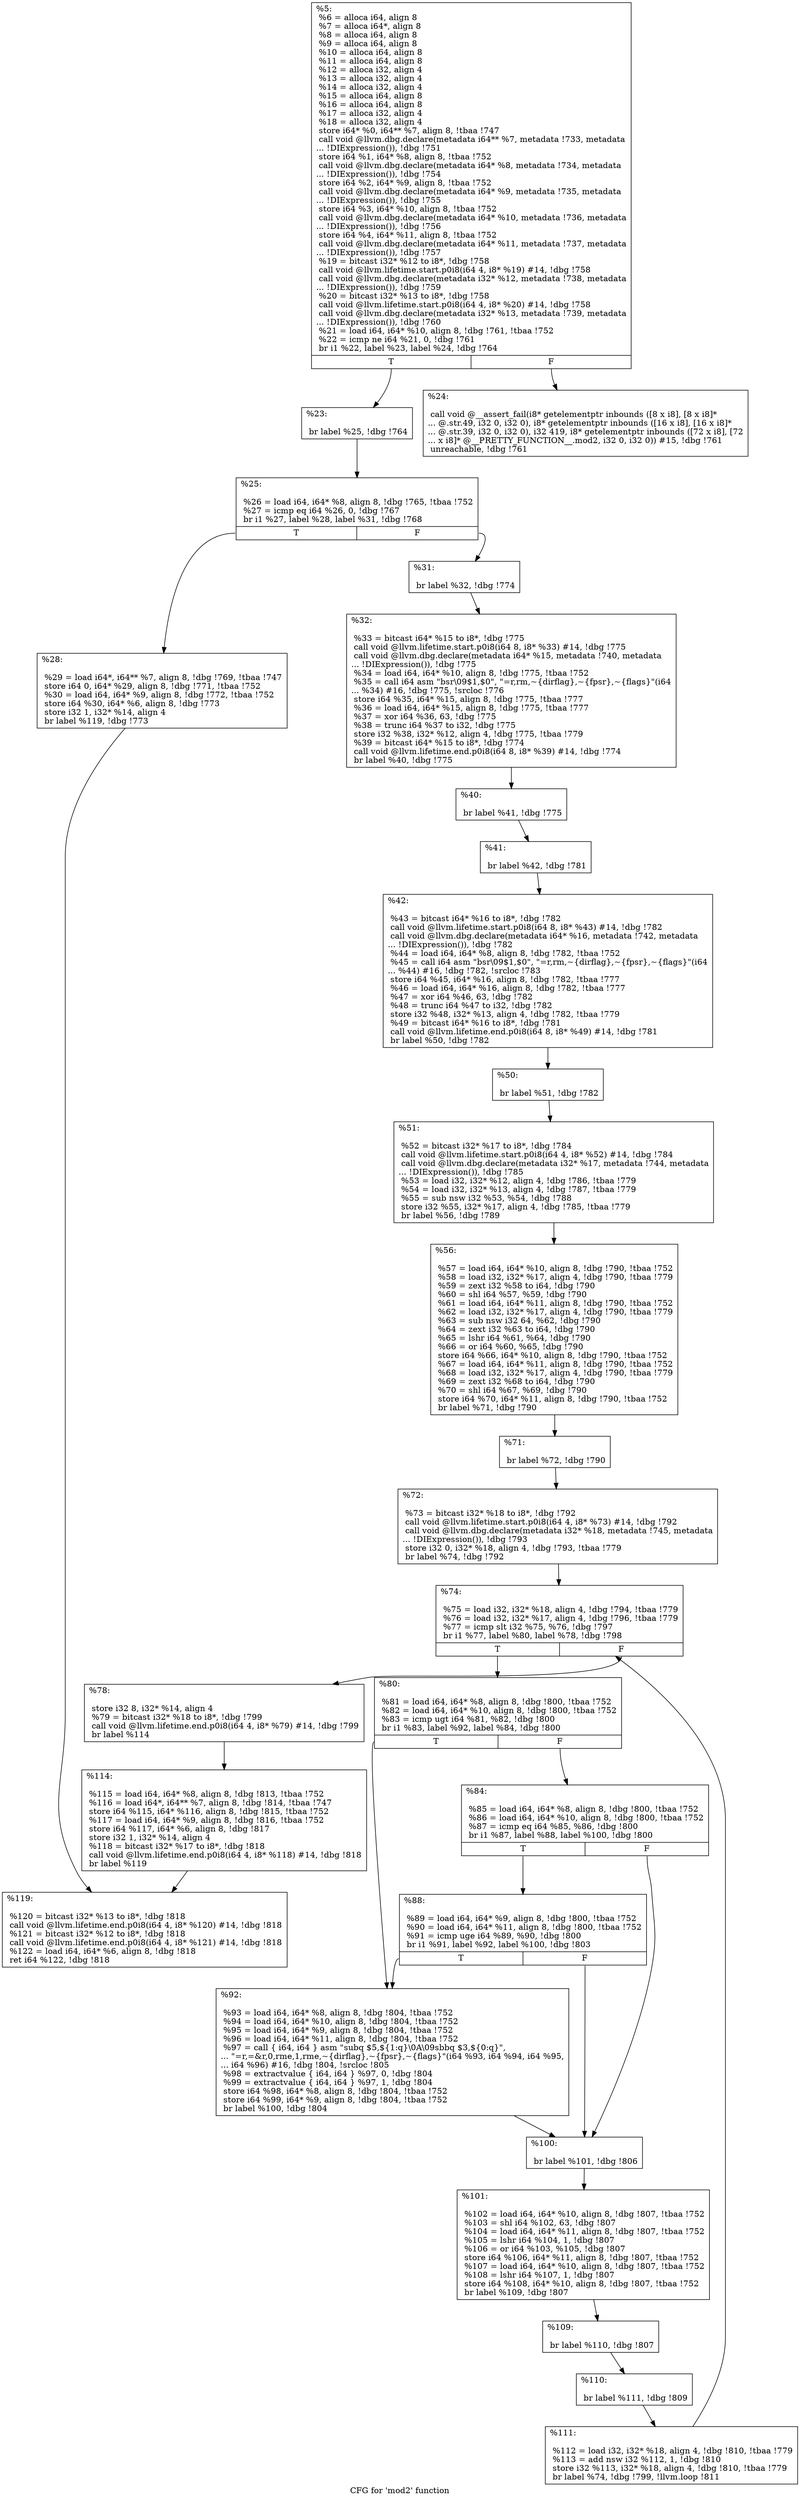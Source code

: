 digraph "CFG for 'mod2' function" {
	label="CFG for 'mod2' function";

	Node0x1761430 [shape=record,label="{%5:\l  %6 = alloca i64, align 8\l  %7 = alloca i64*, align 8\l  %8 = alloca i64, align 8\l  %9 = alloca i64, align 8\l  %10 = alloca i64, align 8\l  %11 = alloca i64, align 8\l  %12 = alloca i32, align 4\l  %13 = alloca i32, align 4\l  %14 = alloca i32, align 4\l  %15 = alloca i64, align 8\l  %16 = alloca i64, align 8\l  %17 = alloca i32, align 4\l  %18 = alloca i32, align 4\l  store i64* %0, i64** %7, align 8, !tbaa !747\l  call void @llvm.dbg.declare(metadata i64** %7, metadata !733, metadata\l... !DIExpression()), !dbg !751\l  store i64 %1, i64* %8, align 8, !tbaa !752\l  call void @llvm.dbg.declare(metadata i64* %8, metadata !734, metadata\l... !DIExpression()), !dbg !754\l  store i64 %2, i64* %9, align 8, !tbaa !752\l  call void @llvm.dbg.declare(metadata i64* %9, metadata !735, metadata\l... !DIExpression()), !dbg !755\l  store i64 %3, i64* %10, align 8, !tbaa !752\l  call void @llvm.dbg.declare(metadata i64* %10, metadata !736, metadata\l... !DIExpression()), !dbg !756\l  store i64 %4, i64* %11, align 8, !tbaa !752\l  call void @llvm.dbg.declare(metadata i64* %11, metadata !737, metadata\l... !DIExpression()), !dbg !757\l  %19 = bitcast i32* %12 to i8*, !dbg !758\l  call void @llvm.lifetime.start.p0i8(i64 4, i8* %19) #14, !dbg !758\l  call void @llvm.dbg.declare(metadata i32* %12, metadata !738, metadata\l... !DIExpression()), !dbg !759\l  %20 = bitcast i32* %13 to i8*, !dbg !758\l  call void @llvm.lifetime.start.p0i8(i64 4, i8* %20) #14, !dbg !758\l  call void @llvm.dbg.declare(metadata i32* %13, metadata !739, metadata\l... !DIExpression()), !dbg !760\l  %21 = load i64, i64* %10, align 8, !dbg !761, !tbaa !752\l  %22 = icmp ne i64 %21, 0, !dbg !761\l  br i1 %22, label %23, label %24, !dbg !764\l|{<s0>T|<s1>F}}"];
	Node0x1761430:s0 -> Node0x17679b0;
	Node0x1761430:s1 -> Node0x1767a00;
	Node0x17679b0 [shape=record,label="{%23:\l\l  br label %25, !dbg !764\l}"];
	Node0x17679b0 -> Node0x1767a50;
	Node0x1767a00 [shape=record,label="{%24:\l\l  call void @__assert_fail(i8* getelementptr inbounds ([8 x i8], [8 x i8]*\l... @.str.49, i32 0, i32 0), i8* getelementptr inbounds ([16 x i8], [16 x i8]*\l... @.str.39, i32 0, i32 0), i32 419, i8* getelementptr inbounds ([72 x i8], [72\l... x i8]* @__PRETTY_FUNCTION__.mod2, i32 0, i32 0)) #15, !dbg !761\l  unreachable, !dbg !761\l}"];
	Node0x1767a50 [shape=record,label="{%25:\l\l  %26 = load i64, i64* %8, align 8, !dbg !765, !tbaa !752\l  %27 = icmp eq i64 %26, 0, !dbg !767\l  br i1 %27, label %28, label %31, !dbg !768\l|{<s0>T|<s1>F}}"];
	Node0x1767a50:s0 -> Node0x1767aa0;
	Node0x1767a50:s1 -> Node0x1767af0;
	Node0x1767aa0 [shape=record,label="{%28:\l\l  %29 = load i64*, i64** %7, align 8, !dbg !769, !tbaa !747\l  store i64 0, i64* %29, align 8, !dbg !771, !tbaa !752\l  %30 = load i64, i64* %9, align 8, !dbg !772, !tbaa !752\l  store i64 %30, i64* %6, align 8, !dbg !773\l  store i32 1, i32* %14, align 4\l  br label %119, !dbg !773\l}"];
	Node0x1767aa0 -> Node0x17681d0;
	Node0x1767af0 [shape=record,label="{%31:\l\l  br label %32, !dbg !774\l}"];
	Node0x1767af0 -> Node0x1767b40;
	Node0x1767b40 [shape=record,label="{%32:\l\l  %33 = bitcast i64* %15 to i8*, !dbg !775\l  call void @llvm.lifetime.start.p0i8(i64 8, i8* %33) #14, !dbg !775\l  call void @llvm.dbg.declare(metadata i64* %15, metadata !740, metadata\l... !DIExpression()), !dbg !775\l  %34 = load i64, i64* %10, align 8, !dbg !775, !tbaa !752\l  %35 = call i64 asm \"bsr\\09$1,$0\", \"=r,rm,~\{dirflag\},~\{fpsr\},~\{flags\}\"(i64\l... %34) #16, !dbg !775, !srcloc !776\l  store i64 %35, i64* %15, align 8, !dbg !775, !tbaa !777\l  %36 = load i64, i64* %15, align 8, !dbg !775, !tbaa !777\l  %37 = xor i64 %36, 63, !dbg !775\l  %38 = trunc i64 %37 to i32, !dbg !775\l  store i32 %38, i32* %12, align 4, !dbg !775, !tbaa !779\l  %39 = bitcast i64* %15 to i8*, !dbg !774\l  call void @llvm.lifetime.end.p0i8(i64 8, i8* %39) #14, !dbg !774\l  br label %40, !dbg !775\l}"];
	Node0x1767b40 -> Node0x1767b90;
	Node0x1767b90 [shape=record,label="{%40:\l\l  br label %41, !dbg !775\l}"];
	Node0x1767b90 -> Node0x1767be0;
	Node0x1767be0 [shape=record,label="{%41:\l\l  br label %42, !dbg !781\l}"];
	Node0x1767be0 -> Node0x1767c30;
	Node0x1767c30 [shape=record,label="{%42:\l\l  %43 = bitcast i64* %16 to i8*, !dbg !782\l  call void @llvm.lifetime.start.p0i8(i64 8, i8* %43) #14, !dbg !782\l  call void @llvm.dbg.declare(metadata i64* %16, metadata !742, metadata\l... !DIExpression()), !dbg !782\l  %44 = load i64, i64* %8, align 8, !dbg !782, !tbaa !752\l  %45 = call i64 asm \"bsr\\09$1,$0\", \"=r,rm,~\{dirflag\},~\{fpsr\},~\{flags\}\"(i64\l... %44) #16, !dbg !782, !srcloc !783\l  store i64 %45, i64* %16, align 8, !dbg !782, !tbaa !777\l  %46 = load i64, i64* %16, align 8, !dbg !782, !tbaa !777\l  %47 = xor i64 %46, 63, !dbg !782\l  %48 = trunc i64 %47 to i32, !dbg !782\l  store i32 %48, i32* %13, align 4, !dbg !782, !tbaa !779\l  %49 = bitcast i64* %16 to i8*, !dbg !781\l  call void @llvm.lifetime.end.p0i8(i64 8, i8* %49) #14, !dbg !781\l  br label %50, !dbg !782\l}"];
	Node0x1767c30 -> Node0x1767c80;
	Node0x1767c80 [shape=record,label="{%50:\l\l  br label %51, !dbg !782\l}"];
	Node0x1767c80 -> Node0x1767cd0;
	Node0x1767cd0 [shape=record,label="{%51:\l\l  %52 = bitcast i32* %17 to i8*, !dbg !784\l  call void @llvm.lifetime.start.p0i8(i64 4, i8* %52) #14, !dbg !784\l  call void @llvm.dbg.declare(metadata i32* %17, metadata !744, metadata\l... !DIExpression()), !dbg !785\l  %53 = load i32, i32* %12, align 4, !dbg !786, !tbaa !779\l  %54 = load i32, i32* %13, align 4, !dbg !787, !tbaa !779\l  %55 = sub nsw i32 %53, %54, !dbg !788\l  store i32 %55, i32* %17, align 4, !dbg !785, !tbaa !779\l  br label %56, !dbg !789\l}"];
	Node0x1767cd0 -> Node0x1767d20;
	Node0x1767d20 [shape=record,label="{%56:\l\l  %57 = load i64, i64* %10, align 8, !dbg !790, !tbaa !752\l  %58 = load i32, i32* %17, align 4, !dbg !790, !tbaa !779\l  %59 = zext i32 %58 to i64, !dbg !790\l  %60 = shl i64 %57, %59, !dbg !790\l  %61 = load i64, i64* %11, align 8, !dbg !790, !tbaa !752\l  %62 = load i32, i32* %17, align 4, !dbg !790, !tbaa !779\l  %63 = sub nsw i32 64, %62, !dbg !790\l  %64 = zext i32 %63 to i64, !dbg !790\l  %65 = lshr i64 %61, %64, !dbg !790\l  %66 = or i64 %60, %65, !dbg !790\l  store i64 %66, i64* %10, align 8, !dbg !790, !tbaa !752\l  %67 = load i64, i64* %11, align 8, !dbg !790, !tbaa !752\l  %68 = load i32, i32* %17, align 4, !dbg !790, !tbaa !779\l  %69 = zext i32 %68 to i64, !dbg !790\l  %70 = shl i64 %67, %69, !dbg !790\l  store i64 %70, i64* %11, align 8, !dbg !790, !tbaa !752\l  br label %71, !dbg !790\l}"];
	Node0x1767d20 -> Node0x1767d70;
	Node0x1767d70 [shape=record,label="{%71:\l\l  br label %72, !dbg !790\l}"];
	Node0x1767d70 -> Node0x1767dc0;
	Node0x1767dc0 [shape=record,label="{%72:\l\l  %73 = bitcast i32* %18 to i8*, !dbg !792\l  call void @llvm.lifetime.start.p0i8(i64 4, i8* %73) #14, !dbg !792\l  call void @llvm.dbg.declare(metadata i32* %18, metadata !745, metadata\l... !DIExpression()), !dbg !793\l  store i32 0, i32* %18, align 4, !dbg !793, !tbaa !779\l  br label %74, !dbg !792\l}"];
	Node0x1767dc0 -> Node0x1767e10;
	Node0x1767e10 [shape=record,label="{%74:\l\l  %75 = load i32, i32* %18, align 4, !dbg !794, !tbaa !779\l  %76 = load i32, i32* %17, align 4, !dbg !796, !tbaa !779\l  %77 = icmp slt i32 %75, %76, !dbg !797\l  br i1 %77, label %80, label %78, !dbg !798\l|{<s0>T|<s1>F}}"];
	Node0x1767e10:s0 -> Node0x1767eb0;
	Node0x1767e10:s1 -> Node0x1767e60;
	Node0x1767e60 [shape=record,label="{%78:\l\l  store i32 8, i32* %14, align 4\l  %79 = bitcast i32* %18 to i8*, !dbg !799\l  call void @llvm.lifetime.end.p0i8(i64 4, i8* %79) #14, !dbg !799\l  br label %114\l}"];
	Node0x1767e60 -> Node0x1768180;
	Node0x1767eb0 [shape=record,label="{%80:\l\l  %81 = load i64, i64* %8, align 8, !dbg !800, !tbaa !752\l  %82 = load i64, i64* %10, align 8, !dbg !800, !tbaa !752\l  %83 = icmp ugt i64 %81, %82, !dbg !800\l  br i1 %83, label %92, label %84, !dbg !800\l|{<s0>T|<s1>F}}"];
	Node0x1767eb0:s0 -> Node0x1767fa0;
	Node0x1767eb0:s1 -> Node0x1767f00;
	Node0x1767f00 [shape=record,label="{%84:\l\l  %85 = load i64, i64* %8, align 8, !dbg !800, !tbaa !752\l  %86 = load i64, i64* %10, align 8, !dbg !800, !tbaa !752\l  %87 = icmp eq i64 %85, %86, !dbg !800\l  br i1 %87, label %88, label %100, !dbg !800\l|{<s0>T|<s1>F}}"];
	Node0x1767f00:s0 -> Node0x1767f50;
	Node0x1767f00:s1 -> Node0x1767ff0;
	Node0x1767f50 [shape=record,label="{%88:\l\l  %89 = load i64, i64* %9, align 8, !dbg !800, !tbaa !752\l  %90 = load i64, i64* %11, align 8, !dbg !800, !tbaa !752\l  %91 = icmp uge i64 %89, %90, !dbg !800\l  br i1 %91, label %92, label %100, !dbg !803\l|{<s0>T|<s1>F}}"];
	Node0x1767f50:s0 -> Node0x1767fa0;
	Node0x1767f50:s1 -> Node0x1767ff0;
	Node0x1767fa0 [shape=record,label="{%92:\l\l  %93 = load i64, i64* %8, align 8, !dbg !804, !tbaa !752\l  %94 = load i64, i64* %10, align 8, !dbg !804, !tbaa !752\l  %95 = load i64, i64* %9, align 8, !dbg !804, !tbaa !752\l  %96 = load i64, i64* %11, align 8, !dbg !804, !tbaa !752\l  %97 = call \{ i64, i64 \} asm \"subq $5,$\{1:q\}\\0A\\09sbbq $3,$\{0:q\}\",\l... \"=r,=&r,0,rme,1,rme,~\{dirflag\},~\{fpsr\},~\{flags\}\"(i64 %93, i64 %94, i64 %95,\l... i64 %96) #16, !dbg !804, !srcloc !805\l  %98 = extractvalue \{ i64, i64 \} %97, 0, !dbg !804\l  %99 = extractvalue \{ i64, i64 \} %97, 1, !dbg !804\l  store i64 %98, i64* %8, align 8, !dbg !804, !tbaa !752\l  store i64 %99, i64* %9, align 8, !dbg !804, !tbaa !752\l  br label %100, !dbg !804\l}"];
	Node0x1767fa0 -> Node0x1767ff0;
	Node0x1767ff0 [shape=record,label="{%100:\l\l  br label %101, !dbg !806\l}"];
	Node0x1767ff0 -> Node0x1768040;
	Node0x1768040 [shape=record,label="{%101:\l\l  %102 = load i64, i64* %10, align 8, !dbg !807, !tbaa !752\l  %103 = shl i64 %102, 63, !dbg !807\l  %104 = load i64, i64* %11, align 8, !dbg !807, !tbaa !752\l  %105 = lshr i64 %104, 1, !dbg !807\l  %106 = or i64 %103, %105, !dbg !807\l  store i64 %106, i64* %11, align 8, !dbg !807, !tbaa !752\l  %107 = load i64, i64* %10, align 8, !dbg !807, !tbaa !752\l  %108 = lshr i64 %107, 1, !dbg !807\l  store i64 %108, i64* %10, align 8, !dbg !807, !tbaa !752\l  br label %109, !dbg !807\l}"];
	Node0x1768040 -> Node0x1768090;
	Node0x1768090 [shape=record,label="{%109:\l\l  br label %110, !dbg !807\l}"];
	Node0x1768090 -> Node0x17680e0;
	Node0x17680e0 [shape=record,label="{%110:\l\l  br label %111, !dbg !809\l}"];
	Node0x17680e0 -> Node0x1768130;
	Node0x1768130 [shape=record,label="{%111:\l\l  %112 = load i32, i32* %18, align 4, !dbg !810, !tbaa !779\l  %113 = add nsw i32 %112, 1, !dbg !810\l  store i32 %113, i32* %18, align 4, !dbg !810, !tbaa !779\l  br label %74, !dbg !799, !llvm.loop !811\l}"];
	Node0x1768130 -> Node0x1767e10;
	Node0x1768180 [shape=record,label="{%114:\l\l  %115 = load i64, i64* %8, align 8, !dbg !813, !tbaa !752\l  %116 = load i64*, i64** %7, align 8, !dbg !814, !tbaa !747\l  store i64 %115, i64* %116, align 8, !dbg !815, !tbaa !752\l  %117 = load i64, i64* %9, align 8, !dbg !816, !tbaa !752\l  store i64 %117, i64* %6, align 8, !dbg !817\l  store i32 1, i32* %14, align 4\l  %118 = bitcast i32* %17 to i8*, !dbg !818\l  call void @llvm.lifetime.end.p0i8(i64 4, i8* %118) #14, !dbg !818\l  br label %119\l}"];
	Node0x1768180 -> Node0x17681d0;
	Node0x17681d0 [shape=record,label="{%119:\l\l  %120 = bitcast i32* %13 to i8*, !dbg !818\l  call void @llvm.lifetime.end.p0i8(i64 4, i8* %120) #14, !dbg !818\l  %121 = bitcast i32* %12 to i8*, !dbg !818\l  call void @llvm.lifetime.end.p0i8(i64 4, i8* %121) #14, !dbg !818\l  %122 = load i64, i64* %6, align 8, !dbg !818\l  ret i64 %122, !dbg !818\l}"];
}
